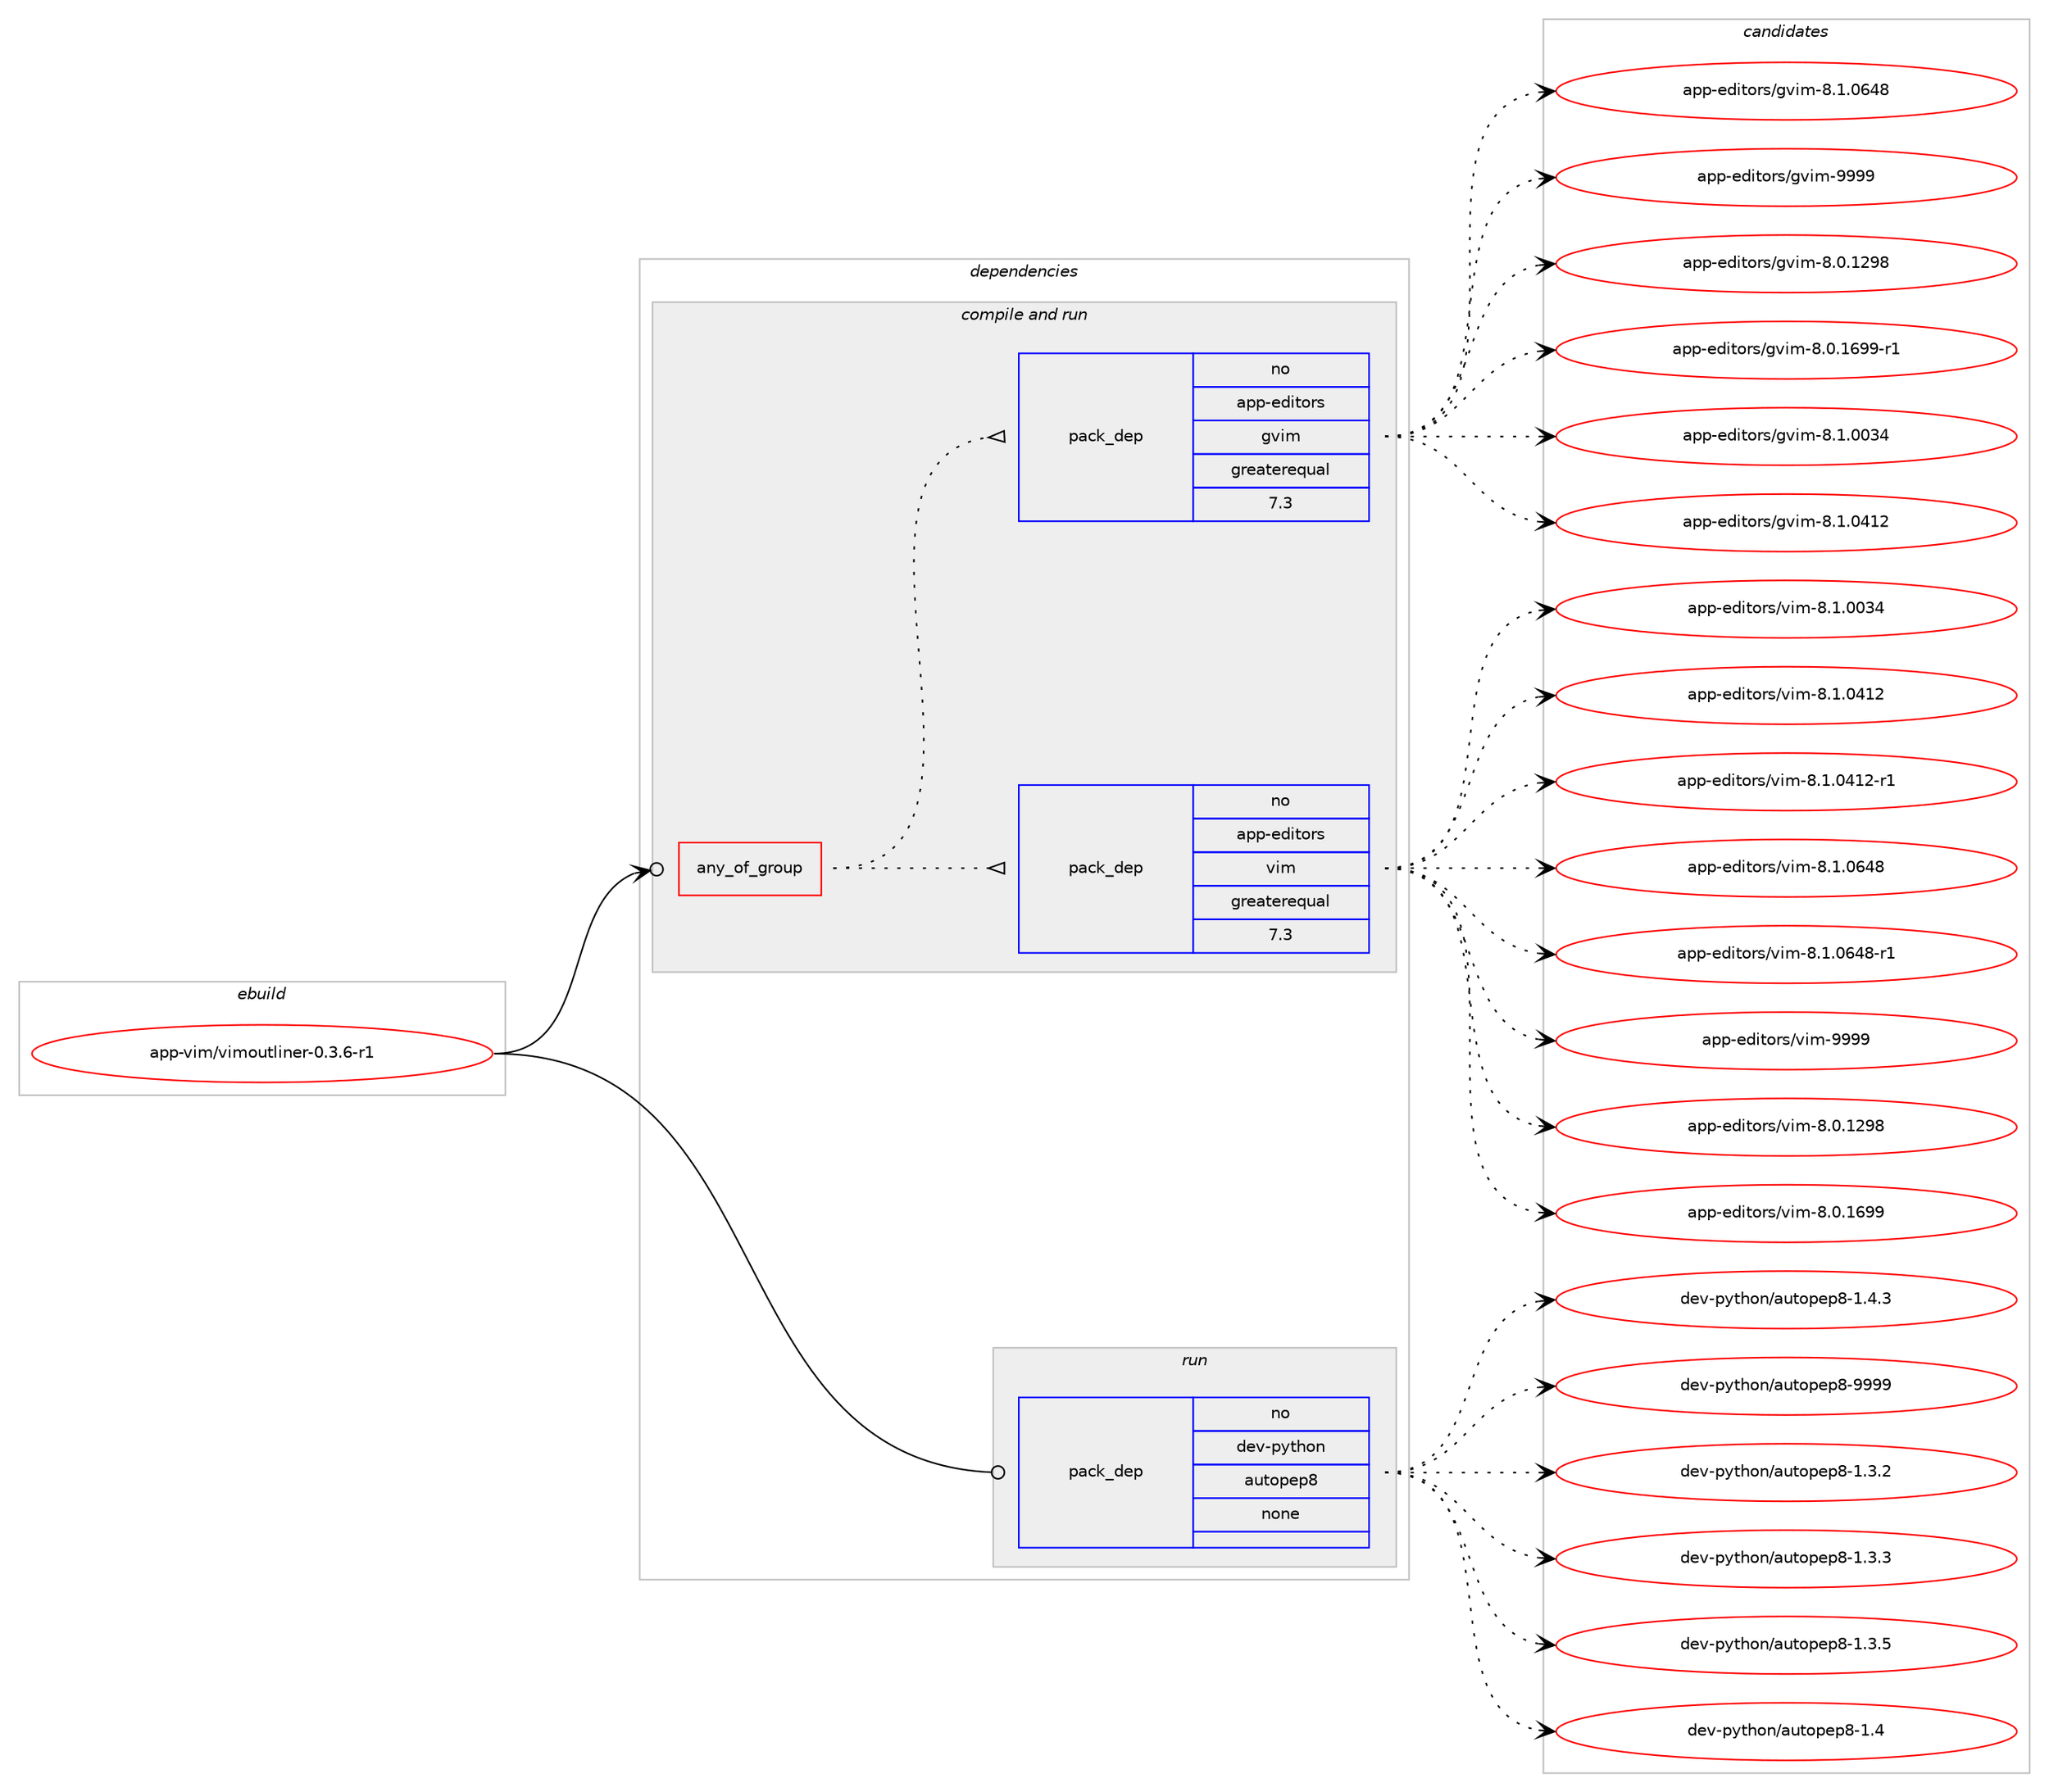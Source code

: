 digraph prolog {

# *************
# Graph options
# *************

newrank=true;
concentrate=true;
compound=true;
graph [rankdir=LR,fontname=Helvetica,fontsize=10,ranksep=1.5];#, ranksep=2.5, nodesep=0.2];
edge  [arrowhead=vee];
node  [fontname=Helvetica,fontsize=10];

# **********
# The ebuild
# **********

subgraph cluster_leftcol {
color=gray;
rank=same;
label=<<i>ebuild</i>>;
id [label="app-vim/vimoutliner-0.3.6-r1", color=red, width=4, href="../app-vim/vimoutliner-0.3.6-r1.svg"];
}

# ****************
# The dependencies
# ****************

subgraph cluster_midcol {
color=gray;
label=<<i>dependencies</i>>;
subgraph cluster_compile {
fillcolor="#eeeeee";
style=filled;
label=<<i>compile</i>>;
}
subgraph cluster_compileandrun {
fillcolor="#eeeeee";
style=filled;
label=<<i>compile and run</i>>;
subgraph any20278 {
dependency1314868 [label=<<TABLE BORDER="0" CELLBORDER="1" CELLSPACING="0" CELLPADDING="4"><TR><TD CELLPADDING="10">any_of_group</TD></TR></TABLE>>, shape=none, color=red];subgraph pack937622 {
dependency1314869 [label=<<TABLE BORDER="0" CELLBORDER="1" CELLSPACING="0" CELLPADDING="4" WIDTH="220"><TR><TD ROWSPAN="6" CELLPADDING="30">pack_dep</TD></TR><TR><TD WIDTH="110">no</TD></TR><TR><TD>app-editors</TD></TR><TR><TD>vim</TD></TR><TR><TD>greaterequal</TD></TR><TR><TD>7.3</TD></TR></TABLE>>, shape=none, color=blue];
}
dependency1314868:e -> dependency1314869:w [weight=20,style="dotted",arrowhead="oinv"];
subgraph pack937623 {
dependency1314870 [label=<<TABLE BORDER="0" CELLBORDER="1" CELLSPACING="0" CELLPADDING="4" WIDTH="220"><TR><TD ROWSPAN="6" CELLPADDING="30">pack_dep</TD></TR><TR><TD WIDTH="110">no</TD></TR><TR><TD>app-editors</TD></TR><TR><TD>gvim</TD></TR><TR><TD>greaterequal</TD></TR><TR><TD>7.3</TD></TR></TABLE>>, shape=none, color=blue];
}
dependency1314868:e -> dependency1314870:w [weight=20,style="dotted",arrowhead="oinv"];
}
id:e -> dependency1314868:w [weight=20,style="solid",arrowhead="odotvee"];
}
subgraph cluster_run {
fillcolor="#eeeeee";
style=filled;
label=<<i>run</i>>;
subgraph pack937624 {
dependency1314871 [label=<<TABLE BORDER="0" CELLBORDER="1" CELLSPACING="0" CELLPADDING="4" WIDTH="220"><TR><TD ROWSPAN="6" CELLPADDING="30">pack_dep</TD></TR><TR><TD WIDTH="110">no</TD></TR><TR><TD>dev-python</TD></TR><TR><TD>autopep8</TD></TR><TR><TD>none</TD></TR><TR><TD></TD></TR></TABLE>>, shape=none, color=blue];
}
id:e -> dependency1314871:w [weight=20,style="solid",arrowhead="odot"];
}
}

# **************
# The candidates
# **************

subgraph cluster_choices {
rank=same;
color=gray;
label=<<i>candidates</i>>;

subgraph choice937622 {
color=black;
nodesep=1;
choice971121124510110010511611111411547118105109455646484649505756 [label="app-editors/vim-8.0.1298", color=red, width=4,href="../app-editors/vim-8.0.1298.svg"];
choice971121124510110010511611111411547118105109455646484649545757 [label="app-editors/vim-8.0.1699", color=red, width=4,href="../app-editors/vim-8.0.1699.svg"];
choice971121124510110010511611111411547118105109455646494648485152 [label="app-editors/vim-8.1.0034", color=red, width=4,href="../app-editors/vim-8.1.0034.svg"];
choice971121124510110010511611111411547118105109455646494648524950 [label="app-editors/vim-8.1.0412", color=red, width=4,href="../app-editors/vim-8.1.0412.svg"];
choice9711211245101100105116111114115471181051094556464946485249504511449 [label="app-editors/vim-8.1.0412-r1", color=red, width=4,href="../app-editors/vim-8.1.0412-r1.svg"];
choice971121124510110010511611111411547118105109455646494648545256 [label="app-editors/vim-8.1.0648", color=red, width=4,href="../app-editors/vim-8.1.0648.svg"];
choice9711211245101100105116111114115471181051094556464946485452564511449 [label="app-editors/vim-8.1.0648-r1", color=red, width=4,href="../app-editors/vim-8.1.0648-r1.svg"];
choice9711211245101100105116111114115471181051094557575757 [label="app-editors/vim-9999", color=red, width=4,href="../app-editors/vim-9999.svg"];
dependency1314869:e -> choice971121124510110010511611111411547118105109455646484649505756:w [style=dotted,weight="100"];
dependency1314869:e -> choice971121124510110010511611111411547118105109455646484649545757:w [style=dotted,weight="100"];
dependency1314869:e -> choice971121124510110010511611111411547118105109455646494648485152:w [style=dotted,weight="100"];
dependency1314869:e -> choice971121124510110010511611111411547118105109455646494648524950:w [style=dotted,weight="100"];
dependency1314869:e -> choice9711211245101100105116111114115471181051094556464946485249504511449:w [style=dotted,weight="100"];
dependency1314869:e -> choice971121124510110010511611111411547118105109455646494648545256:w [style=dotted,weight="100"];
dependency1314869:e -> choice9711211245101100105116111114115471181051094556464946485452564511449:w [style=dotted,weight="100"];
dependency1314869:e -> choice9711211245101100105116111114115471181051094557575757:w [style=dotted,weight="100"];
}
subgraph choice937623 {
color=black;
nodesep=1;
choice971121124510110010511611111411547103118105109455646484649505756 [label="app-editors/gvim-8.0.1298", color=red, width=4,href="../app-editors/gvim-8.0.1298.svg"];
choice9711211245101100105116111114115471031181051094556464846495457574511449 [label="app-editors/gvim-8.0.1699-r1", color=red, width=4,href="../app-editors/gvim-8.0.1699-r1.svg"];
choice971121124510110010511611111411547103118105109455646494648485152 [label="app-editors/gvim-8.1.0034", color=red, width=4,href="../app-editors/gvim-8.1.0034.svg"];
choice971121124510110010511611111411547103118105109455646494648524950 [label="app-editors/gvim-8.1.0412", color=red, width=4,href="../app-editors/gvim-8.1.0412.svg"];
choice971121124510110010511611111411547103118105109455646494648545256 [label="app-editors/gvim-8.1.0648", color=red, width=4,href="../app-editors/gvim-8.1.0648.svg"];
choice9711211245101100105116111114115471031181051094557575757 [label="app-editors/gvim-9999", color=red, width=4,href="../app-editors/gvim-9999.svg"];
dependency1314870:e -> choice971121124510110010511611111411547103118105109455646484649505756:w [style=dotted,weight="100"];
dependency1314870:e -> choice9711211245101100105116111114115471031181051094556464846495457574511449:w [style=dotted,weight="100"];
dependency1314870:e -> choice971121124510110010511611111411547103118105109455646494648485152:w [style=dotted,weight="100"];
dependency1314870:e -> choice971121124510110010511611111411547103118105109455646494648524950:w [style=dotted,weight="100"];
dependency1314870:e -> choice971121124510110010511611111411547103118105109455646494648545256:w [style=dotted,weight="100"];
dependency1314870:e -> choice9711211245101100105116111114115471031181051094557575757:w [style=dotted,weight="100"];
}
subgraph choice937624 {
color=black;
nodesep=1;
choice10010111845112121116104111110479711711611111210111256454946514650 [label="dev-python/autopep8-1.3.2", color=red, width=4,href="../dev-python/autopep8-1.3.2.svg"];
choice10010111845112121116104111110479711711611111210111256454946514651 [label="dev-python/autopep8-1.3.3", color=red, width=4,href="../dev-python/autopep8-1.3.3.svg"];
choice10010111845112121116104111110479711711611111210111256454946514653 [label="dev-python/autopep8-1.3.5", color=red, width=4,href="../dev-python/autopep8-1.3.5.svg"];
choice1001011184511212111610411111047971171161111121011125645494652 [label="dev-python/autopep8-1.4", color=red, width=4,href="../dev-python/autopep8-1.4.svg"];
choice10010111845112121116104111110479711711611111210111256454946524651 [label="dev-python/autopep8-1.4.3", color=red, width=4,href="../dev-python/autopep8-1.4.3.svg"];
choice100101118451121211161041111104797117116111112101112564557575757 [label="dev-python/autopep8-9999", color=red, width=4,href="../dev-python/autopep8-9999.svg"];
dependency1314871:e -> choice10010111845112121116104111110479711711611111210111256454946514650:w [style=dotted,weight="100"];
dependency1314871:e -> choice10010111845112121116104111110479711711611111210111256454946514651:w [style=dotted,weight="100"];
dependency1314871:e -> choice10010111845112121116104111110479711711611111210111256454946514653:w [style=dotted,weight="100"];
dependency1314871:e -> choice1001011184511212111610411111047971171161111121011125645494652:w [style=dotted,weight="100"];
dependency1314871:e -> choice10010111845112121116104111110479711711611111210111256454946524651:w [style=dotted,weight="100"];
dependency1314871:e -> choice100101118451121211161041111104797117116111112101112564557575757:w [style=dotted,weight="100"];
}
}

}

